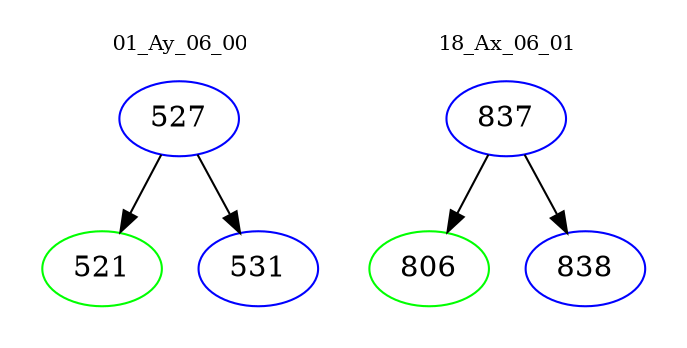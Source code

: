 digraph{
subgraph cluster_0 {
color = white
label = "01_Ay_06_00";
fontsize=10;
T0_527 [label="527", color="blue"]
T0_527 -> T0_521 [color="black"]
T0_521 [label="521", color="green"]
T0_527 -> T0_531 [color="black"]
T0_531 [label="531", color="blue"]
}
subgraph cluster_1 {
color = white
label = "18_Ax_06_01";
fontsize=10;
T1_837 [label="837", color="blue"]
T1_837 -> T1_806 [color="black"]
T1_806 [label="806", color="green"]
T1_837 -> T1_838 [color="black"]
T1_838 [label="838", color="blue"]
}
}
